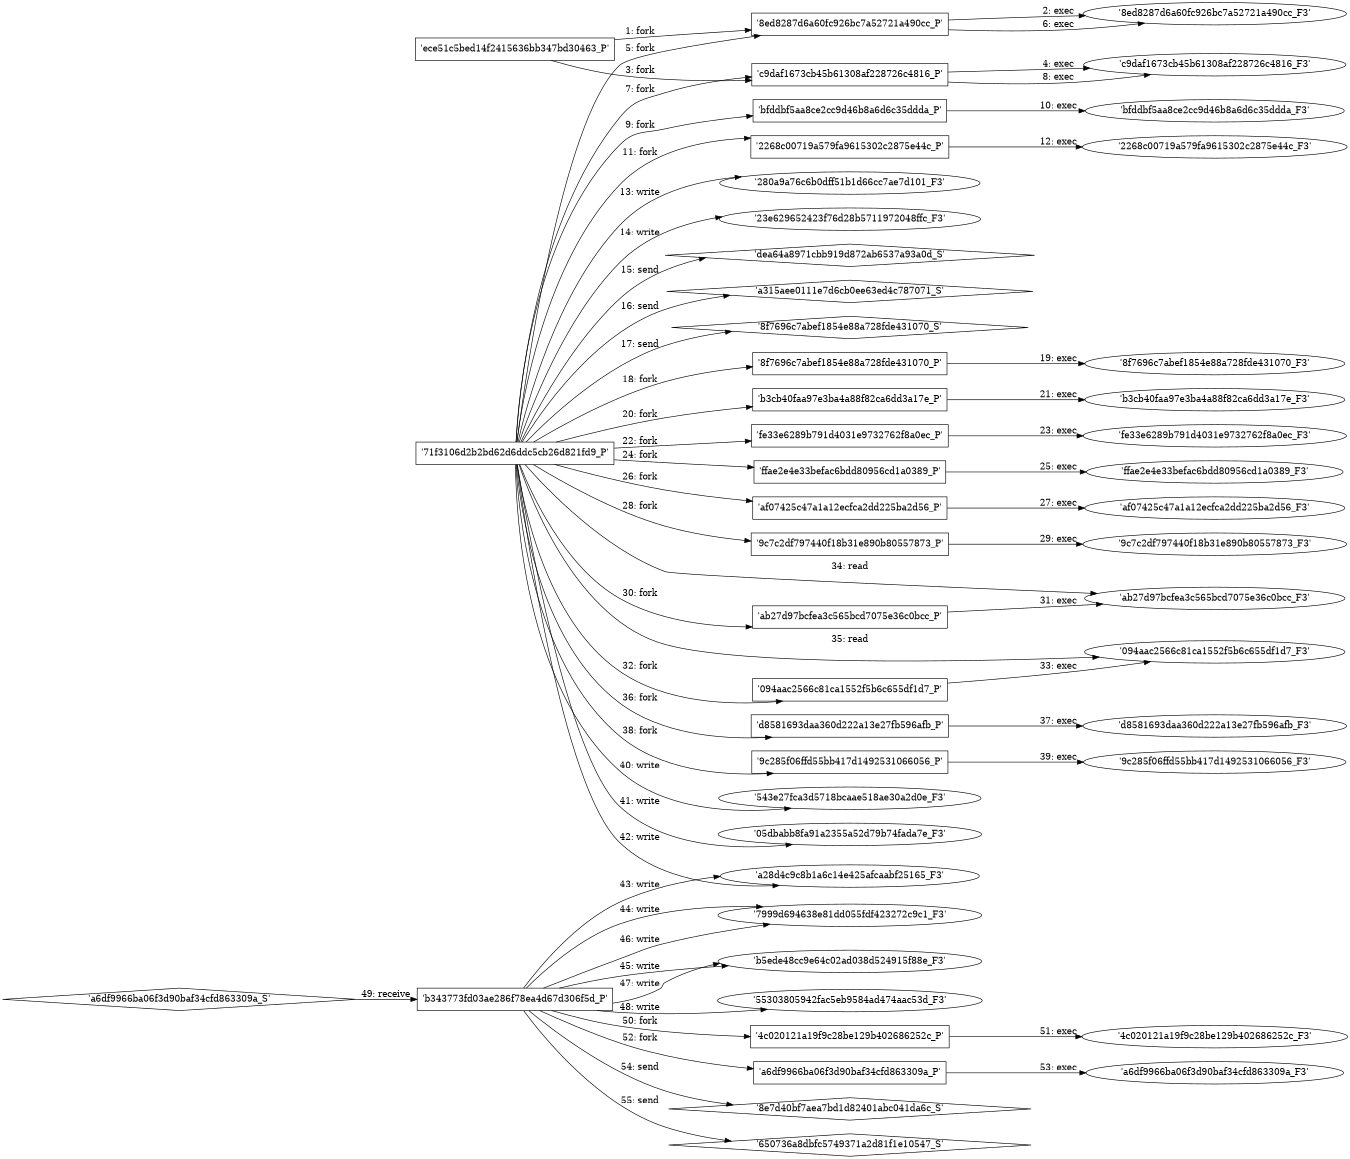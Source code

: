 digraph "D:\Learning\Paper\apt\基于CTI的攻击预警\Dataset\攻击图\ASGfromALLCTI\Tortoiseshell Group Targets IT Providers in Saudi Arabia in Probable Supply Chain Attacks.dot" {
rankdir="LR"
size="9"
fixedsize="false"
splines="true"
nodesep=0.3
ranksep=0
fontsize=10
overlap="scalexy"
engine= "neato"
	"'ece51c5bed14f2415636bb347bd30463_P'" [node_type=Process shape=box]
	"'8ed8287d6a60fc926bc7a52721a490cc_P'" [node_type=Process shape=box]
	"'ece51c5bed14f2415636bb347bd30463_P'" -> "'8ed8287d6a60fc926bc7a52721a490cc_P'" [label="1: fork"]
	"'8ed8287d6a60fc926bc7a52721a490cc_P'" [node_type=Process shape=box]
	"'8ed8287d6a60fc926bc7a52721a490cc_F3'" [node_type=File shape=ellipse]
	"'8ed8287d6a60fc926bc7a52721a490cc_P'" -> "'8ed8287d6a60fc926bc7a52721a490cc_F3'" [label="2: exec"]
	"'ece51c5bed14f2415636bb347bd30463_P'" [node_type=Process shape=box]
	"'c9daf1673cb45b61308af228726c4816_P'" [node_type=Process shape=box]
	"'ece51c5bed14f2415636bb347bd30463_P'" -> "'c9daf1673cb45b61308af228726c4816_P'" [label="3: fork"]
	"'c9daf1673cb45b61308af228726c4816_P'" [node_type=Process shape=box]
	"'c9daf1673cb45b61308af228726c4816_F3'" [node_type=File shape=ellipse]
	"'c9daf1673cb45b61308af228726c4816_P'" -> "'c9daf1673cb45b61308af228726c4816_F3'" [label="4: exec"]
	"'71f3106d2b2bd62d6ddc5cb26d821fd9_P'" [node_type=Process shape=box]
	"'8ed8287d6a60fc926bc7a52721a490cc_P'" [node_type=Process shape=box]
	"'71f3106d2b2bd62d6ddc5cb26d821fd9_P'" -> "'8ed8287d6a60fc926bc7a52721a490cc_P'" [label="5: fork"]
	"'8ed8287d6a60fc926bc7a52721a490cc_P'" [node_type=Process shape=box]
	"'8ed8287d6a60fc926bc7a52721a490cc_F3'" [node_type=File shape=ellipse]
	"'8ed8287d6a60fc926bc7a52721a490cc_P'" -> "'8ed8287d6a60fc926bc7a52721a490cc_F3'" [label="6: exec"]
	"'71f3106d2b2bd62d6ddc5cb26d821fd9_P'" [node_type=Process shape=box]
	"'c9daf1673cb45b61308af228726c4816_P'" [node_type=Process shape=box]
	"'71f3106d2b2bd62d6ddc5cb26d821fd9_P'" -> "'c9daf1673cb45b61308af228726c4816_P'" [label="7: fork"]
	"'c9daf1673cb45b61308af228726c4816_P'" [node_type=Process shape=box]
	"'c9daf1673cb45b61308af228726c4816_F3'" [node_type=File shape=ellipse]
	"'c9daf1673cb45b61308af228726c4816_P'" -> "'c9daf1673cb45b61308af228726c4816_F3'" [label="8: exec"]
	"'71f3106d2b2bd62d6ddc5cb26d821fd9_P'" [node_type=Process shape=box]
	"'bfddbf5aa8ce2cc9d46b8a6d6c35ddda_P'" [node_type=Process shape=box]
	"'71f3106d2b2bd62d6ddc5cb26d821fd9_P'" -> "'bfddbf5aa8ce2cc9d46b8a6d6c35ddda_P'" [label="9: fork"]
	"'bfddbf5aa8ce2cc9d46b8a6d6c35ddda_P'" [node_type=Process shape=box]
	"'bfddbf5aa8ce2cc9d46b8a6d6c35ddda_F3'" [node_type=File shape=ellipse]
	"'bfddbf5aa8ce2cc9d46b8a6d6c35ddda_P'" -> "'bfddbf5aa8ce2cc9d46b8a6d6c35ddda_F3'" [label="10: exec"]
	"'71f3106d2b2bd62d6ddc5cb26d821fd9_P'" [node_type=Process shape=box]
	"'2268c00719a579fa9615302c2875e44c_P'" [node_type=Process shape=box]
	"'71f3106d2b2bd62d6ddc5cb26d821fd9_P'" -> "'2268c00719a579fa9615302c2875e44c_P'" [label="11: fork"]
	"'2268c00719a579fa9615302c2875e44c_P'" [node_type=Process shape=box]
	"'2268c00719a579fa9615302c2875e44c_F3'" [node_type=File shape=ellipse]
	"'2268c00719a579fa9615302c2875e44c_P'" -> "'2268c00719a579fa9615302c2875e44c_F3'" [label="12: exec"]
	"'280a9a76c6b0dff51b1d66cc7ae7d101_F3'" [node_type=file shape=ellipse]
	"'71f3106d2b2bd62d6ddc5cb26d821fd9_P'" [node_type=Process shape=box]
	"'71f3106d2b2bd62d6ddc5cb26d821fd9_P'" -> "'280a9a76c6b0dff51b1d66cc7ae7d101_F3'" [label="13: write"]
	"'23e629652423f76d28b5711972048ffc_F3'" [node_type=file shape=ellipse]
	"'71f3106d2b2bd62d6ddc5cb26d821fd9_P'" [node_type=Process shape=box]
	"'71f3106d2b2bd62d6ddc5cb26d821fd9_P'" -> "'23e629652423f76d28b5711972048ffc_F3'" [label="14: write"]
	"'dea64a8971cbb919d872ab6537a93a0d_S'" [node_type=Socket shape=diamond]
	"'71f3106d2b2bd62d6ddc5cb26d821fd9_P'" [node_type=Process shape=box]
	"'71f3106d2b2bd62d6ddc5cb26d821fd9_P'" -> "'dea64a8971cbb919d872ab6537a93a0d_S'" [label="15: send"]
	"'a315aee0111e7d6cb0ee63ed4c787071_S'" [node_type=Socket shape=diamond]
	"'71f3106d2b2bd62d6ddc5cb26d821fd9_P'" [node_type=Process shape=box]
	"'71f3106d2b2bd62d6ddc5cb26d821fd9_P'" -> "'a315aee0111e7d6cb0ee63ed4c787071_S'" [label="16: send"]
	"'8f7696c7abef1854e88a728fde431070_S'" [node_type=Socket shape=diamond]
	"'71f3106d2b2bd62d6ddc5cb26d821fd9_P'" [node_type=Process shape=box]
	"'71f3106d2b2bd62d6ddc5cb26d821fd9_P'" -> "'8f7696c7abef1854e88a728fde431070_S'" [label="17: send"]
	"'71f3106d2b2bd62d6ddc5cb26d821fd9_P'" [node_type=Process shape=box]
	"'8f7696c7abef1854e88a728fde431070_P'" [node_type=Process shape=box]
	"'71f3106d2b2bd62d6ddc5cb26d821fd9_P'" -> "'8f7696c7abef1854e88a728fde431070_P'" [label="18: fork"]
	"'8f7696c7abef1854e88a728fde431070_P'" [node_type=Process shape=box]
	"'8f7696c7abef1854e88a728fde431070_F3'" [node_type=File shape=ellipse]
	"'8f7696c7abef1854e88a728fde431070_P'" -> "'8f7696c7abef1854e88a728fde431070_F3'" [label="19: exec"]
	"'71f3106d2b2bd62d6ddc5cb26d821fd9_P'" [node_type=Process shape=box]
	"'b3cb40faa97e3ba4a88f82ca6dd3a17e_P'" [node_type=Process shape=box]
	"'71f3106d2b2bd62d6ddc5cb26d821fd9_P'" -> "'b3cb40faa97e3ba4a88f82ca6dd3a17e_P'" [label="20: fork"]
	"'b3cb40faa97e3ba4a88f82ca6dd3a17e_P'" [node_type=Process shape=box]
	"'b3cb40faa97e3ba4a88f82ca6dd3a17e_F3'" [node_type=File shape=ellipse]
	"'b3cb40faa97e3ba4a88f82ca6dd3a17e_P'" -> "'b3cb40faa97e3ba4a88f82ca6dd3a17e_F3'" [label="21: exec"]
	"'71f3106d2b2bd62d6ddc5cb26d821fd9_P'" [node_type=Process shape=box]
	"'fe33e6289b791d4031e9732762f8a0ec_P'" [node_type=Process shape=box]
	"'71f3106d2b2bd62d6ddc5cb26d821fd9_P'" -> "'fe33e6289b791d4031e9732762f8a0ec_P'" [label="22: fork"]
	"'fe33e6289b791d4031e9732762f8a0ec_P'" [node_type=Process shape=box]
	"'fe33e6289b791d4031e9732762f8a0ec_F3'" [node_type=File shape=ellipse]
	"'fe33e6289b791d4031e9732762f8a0ec_P'" -> "'fe33e6289b791d4031e9732762f8a0ec_F3'" [label="23: exec"]
	"'71f3106d2b2bd62d6ddc5cb26d821fd9_P'" [node_type=Process shape=box]
	"'ffae2e4e33befac6bdd80956cd1a0389_P'" [node_type=Process shape=box]
	"'71f3106d2b2bd62d6ddc5cb26d821fd9_P'" -> "'ffae2e4e33befac6bdd80956cd1a0389_P'" [label="24: fork"]
	"'ffae2e4e33befac6bdd80956cd1a0389_P'" [node_type=Process shape=box]
	"'ffae2e4e33befac6bdd80956cd1a0389_F3'" [node_type=File shape=ellipse]
	"'ffae2e4e33befac6bdd80956cd1a0389_P'" -> "'ffae2e4e33befac6bdd80956cd1a0389_F3'" [label="25: exec"]
	"'71f3106d2b2bd62d6ddc5cb26d821fd9_P'" [node_type=Process shape=box]
	"'af07425c47a1a12ecfca2dd225ba2d56_P'" [node_type=Process shape=box]
	"'71f3106d2b2bd62d6ddc5cb26d821fd9_P'" -> "'af07425c47a1a12ecfca2dd225ba2d56_P'" [label="26: fork"]
	"'af07425c47a1a12ecfca2dd225ba2d56_P'" [node_type=Process shape=box]
	"'af07425c47a1a12ecfca2dd225ba2d56_F3'" [node_type=File shape=ellipse]
	"'af07425c47a1a12ecfca2dd225ba2d56_P'" -> "'af07425c47a1a12ecfca2dd225ba2d56_F3'" [label="27: exec"]
	"'71f3106d2b2bd62d6ddc5cb26d821fd9_P'" [node_type=Process shape=box]
	"'9c7c2df797440f18b31e890b80557873_P'" [node_type=Process shape=box]
	"'71f3106d2b2bd62d6ddc5cb26d821fd9_P'" -> "'9c7c2df797440f18b31e890b80557873_P'" [label="28: fork"]
	"'9c7c2df797440f18b31e890b80557873_P'" [node_type=Process shape=box]
	"'9c7c2df797440f18b31e890b80557873_F3'" [node_type=File shape=ellipse]
	"'9c7c2df797440f18b31e890b80557873_P'" -> "'9c7c2df797440f18b31e890b80557873_F3'" [label="29: exec"]
	"'71f3106d2b2bd62d6ddc5cb26d821fd9_P'" [node_type=Process shape=box]
	"'ab27d97bcfea3c565bcd7075e36c0bcc_P'" [node_type=Process shape=box]
	"'71f3106d2b2bd62d6ddc5cb26d821fd9_P'" -> "'ab27d97bcfea3c565bcd7075e36c0bcc_P'" [label="30: fork"]
	"'ab27d97bcfea3c565bcd7075e36c0bcc_P'" [node_type=Process shape=box]
	"'ab27d97bcfea3c565bcd7075e36c0bcc_F3'" [node_type=File shape=ellipse]
	"'ab27d97bcfea3c565bcd7075e36c0bcc_P'" -> "'ab27d97bcfea3c565bcd7075e36c0bcc_F3'" [label="31: exec"]
	"'71f3106d2b2bd62d6ddc5cb26d821fd9_P'" [node_type=Process shape=box]
	"'094aac2566c81ca1552f5b6c655df1d7_P'" [node_type=Process shape=box]
	"'71f3106d2b2bd62d6ddc5cb26d821fd9_P'" -> "'094aac2566c81ca1552f5b6c655df1d7_P'" [label="32: fork"]
	"'094aac2566c81ca1552f5b6c655df1d7_P'" [node_type=Process shape=box]
	"'094aac2566c81ca1552f5b6c655df1d7_F3'" [node_type=File shape=ellipse]
	"'094aac2566c81ca1552f5b6c655df1d7_P'" -> "'094aac2566c81ca1552f5b6c655df1d7_F3'" [label="33: exec"]
	"'ab27d97bcfea3c565bcd7075e36c0bcc_F3'" [node_type=file shape=ellipse]
	"'71f3106d2b2bd62d6ddc5cb26d821fd9_P'" [node_type=Process shape=box]
	"'71f3106d2b2bd62d6ddc5cb26d821fd9_P'" -> "'ab27d97bcfea3c565bcd7075e36c0bcc_F3'" [label="34: read"]
	"'094aac2566c81ca1552f5b6c655df1d7_F3'" [node_type=file shape=ellipse]
	"'71f3106d2b2bd62d6ddc5cb26d821fd9_P'" [node_type=Process shape=box]
	"'71f3106d2b2bd62d6ddc5cb26d821fd9_P'" -> "'094aac2566c81ca1552f5b6c655df1d7_F3'" [label="35: read"]
	"'71f3106d2b2bd62d6ddc5cb26d821fd9_P'" [node_type=Process shape=box]
	"'d8581693daa360d222a13e27fb596afb_P'" [node_type=Process shape=box]
	"'71f3106d2b2bd62d6ddc5cb26d821fd9_P'" -> "'d8581693daa360d222a13e27fb596afb_P'" [label="36: fork"]
	"'d8581693daa360d222a13e27fb596afb_P'" [node_type=Process shape=box]
	"'d8581693daa360d222a13e27fb596afb_F3'" [node_type=File shape=ellipse]
	"'d8581693daa360d222a13e27fb596afb_P'" -> "'d8581693daa360d222a13e27fb596afb_F3'" [label="37: exec"]
	"'71f3106d2b2bd62d6ddc5cb26d821fd9_P'" [node_type=Process shape=box]
	"'9c285f06ffd55bb417d1492531066056_P'" [node_type=Process shape=box]
	"'71f3106d2b2bd62d6ddc5cb26d821fd9_P'" -> "'9c285f06ffd55bb417d1492531066056_P'" [label="38: fork"]
	"'9c285f06ffd55bb417d1492531066056_P'" [node_type=Process shape=box]
	"'9c285f06ffd55bb417d1492531066056_F3'" [node_type=File shape=ellipse]
	"'9c285f06ffd55bb417d1492531066056_P'" -> "'9c285f06ffd55bb417d1492531066056_F3'" [label="39: exec"]
	"'543e27fca3d5718bcaae518ae30a2d0e_F3'" [node_type=file shape=ellipse]
	"'71f3106d2b2bd62d6ddc5cb26d821fd9_P'" [node_type=Process shape=box]
	"'71f3106d2b2bd62d6ddc5cb26d821fd9_P'" -> "'543e27fca3d5718bcaae518ae30a2d0e_F3'" [label="40: write"]
	"'05dbabb8fa91a2355a52d79b74fada7e_F3'" [node_type=file shape=ellipse]
	"'71f3106d2b2bd62d6ddc5cb26d821fd9_P'" [node_type=Process shape=box]
	"'71f3106d2b2bd62d6ddc5cb26d821fd9_P'" -> "'05dbabb8fa91a2355a52d79b74fada7e_F3'" [label="41: write"]
	"'a28d4c9c8b1a6c14e425afcaabf25165_F3'" [node_type=file shape=ellipse]
	"'71f3106d2b2bd62d6ddc5cb26d821fd9_P'" [node_type=Process shape=box]
	"'71f3106d2b2bd62d6ddc5cb26d821fd9_P'" -> "'a28d4c9c8b1a6c14e425afcaabf25165_F3'" [label="42: write"]
	"'a28d4c9c8b1a6c14e425afcaabf25165_F3'" [node_type=file shape=ellipse]
	"'b343773fd03ae286f78ea4d67d306f5d_P'" [node_type=Process shape=box]
	"'b343773fd03ae286f78ea4d67d306f5d_P'" -> "'a28d4c9c8b1a6c14e425afcaabf25165_F3'" [label="43: write"]
	"'7999d694638e81dd055fdf423272c9c1_F3'" [node_type=file shape=ellipse]
	"'b343773fd03ae286f78ea4d67d306f5d_P'" [node_type=Process shape=box]
	"'b343773fd03ae286f78ea4d67d306f5d_P'" -> "'7999d694638e81dd055fdf423272c9c1_F3'" [label="44: write"]
	"'b5ede48cc9e64c02ad038d524915f88e_F3'" [node_type=file shape=ellipse]
	"'b343773fd03ae286f78ea4d67d306f5d_P'" [node_type=Process shape=box]
	"'b343773fd03ae286f78ea4d67d306f5d_P'" -> "'b5ede48cc9e64c02ad038d524915f88e_F3'" [label="45: write"]
	"'7999d694638e81dd055fdf423272c9c1_F3'" [node_type=file shape=ellipse]
	"'b343773fd03ae286f78ea4d67d306f5d_P'" [node_type=Process shape=box]
	"'b343773fd03ae286f78ea4d67d306f5d_P'" -> "'7999d694638e81dd055fdf423272c9c1_F3'" [label="46: write"]
	"'b5ede48cc9e64c02ad038d524915f88e_F3'" [node_type=file shape=ellipse]
	"'b343773fd03ae286f78ea4d67d306f5d_P'" [node_type=Process shape=box]
	"'b343773fd03ae286f78ea4d67d306f5d_P'" -> "'b5ede48cc9e64c02ad038d524915f88e_F3'" [label="47: write"]
	"'55303805942fac5eb9584ad474aac53d_F3'" [node_type=file shape=ellipse]
	"'b343773fd03ae286f78ea4d67d306f5d_P'" [node_type=Process shape=box]
	"'b343773fd03ae286f78ea4d67d306f5d_P'" -> "'55303805942fac5eb9584ad474aac53d_F3'" [label="48: write"]
	"'b343773fd03ae286f78ea4d67d306f5d_P'" [node_type=Process shape=box]
	"'a6df9966ba06f3d90baf34cfd863309a_S'" [node_type=Socket shape=diamond]
	"'a6df9966ba06f3d90baf34cfd863309a_S'" -> "'b343773fd03ae286f78ea4d67d306f5d_P'" [label="49: receive"]
	"'b343773fd03ae286f78ea4d67d306f5d_P'" [node_type=Process shape=box]
	"'4c020121a19f9c28be129b402686252c_P'" [node_type=Process shape=box]
	"'b343773fd03ae286f78ea4d67d306f5d_P'" -> "'4c020121a19f9c28be129b402686252c_P'" [label="50: fork"]
	"'4c020121a19f9c28be129b402686252c_P'" [node_type=Process shape=box]
	"'4c020121a19f9c28be129b402686252c_F3'" [node_type=File shape=ellipse]
	"'4c020121a19f9c28be129b402686252c_P'" -> "'4c020121a19f9c28be129b402686252c_F3'" [label="51: exec"]
	"'b343773fd03ae286f78ea4d67d306f5d_P'" [node_type=Process shape=box]
	"'a6df9966ba06f3d90baf34cfd863309a_P'" [node_type=Process shape=box]
	"'b343773fd03ae286f78ea4d67d306f5d_P'" -> "'a6df9966ba06f3d90baf34cfd863309a_P'" [label="52: fork"]
	"'a6df9966ba06f3d90baf34cfd863309a_P'" [node_type=Process shape=box]
	"'a6df9966ba06f3d90baf34cfd863309a_F3'" [node_type=File shape=ellipse]
	"'a6df9966ba06f3d90baf34cfd863309a_P'" -> "'a6df9966ba06f3d90baf34cfd863309a_F3'" [label="53: exec"]
	"'8e7d40bf7aea7bd1d82401abc041da6c_S'" [node_type=Socket shape=diamond]
	"'b343773fd03ae286f78ea4d67d306f5d_P'" [node_type=Process shape=box]
	"'b343773fd03ae286f78ea4d67d306f5d_P'" -> "'8e7d40bf7aea7bd1d82401abc041da6c_S'" [label="54: send"]
	"'650736a8dbfc5749371a2d81f1e10547_S'" [node_type=Socket shape=diamond]
	"'b343773fd03ae286f78ea4d67d306f5d_P'" [node_type=Process shape=box]
	"'b343773fd03ae286f78ea4d67d306f5d_P'" -> "'650736a8dbfc5749371a2d81f1e10547_S'" [label="55: send"]
}
